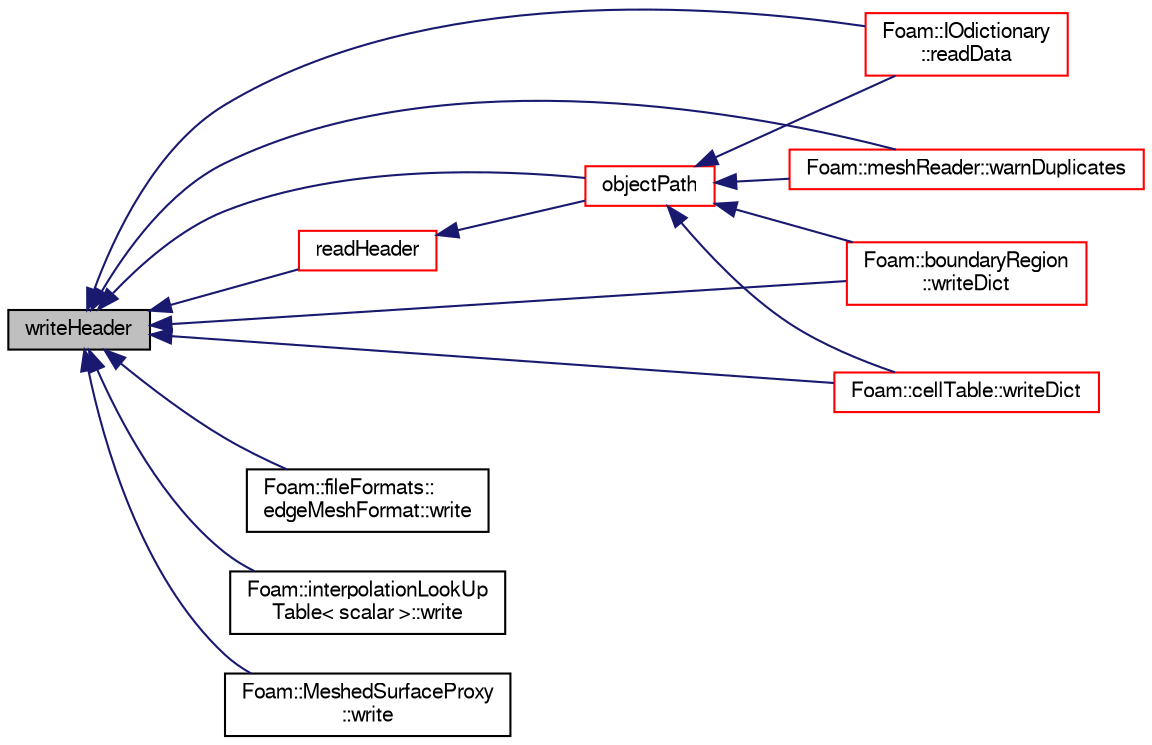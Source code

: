 digraph "writeHeader"
{
  bgcolor="transparent";
  edge [fontname="FreeSans",fontsize="10",labelfontname="FreeSans",labelfontsize="10"];
  node [fontname="FreeSans",fontsize="10",shape=record];
  rankdir="LR";
  Node22510 [label="writeHeader",height=0.2,width=0.4,color="black", fillcolor="grey75", style="filled", fontcolor="black"];
  Node22510 -> Node22511 [dir="back",color="midnightblue",fontsize="10",style="solid",fontname="FreeSans"];
  Node22511 [label="objectPath",height=0.2,width=0.4,color="red",URL="$a26142.html#a3a7ece5c1251c6be1f7812d4dba5fb7a",tooltip="Return complete path + object name. "];
  Node22511 -> Node22565 [dir="back",color="midnightblue",fontsize="10",style="solid",fontname="FreeSans"];
  Node22565 [label="Foam::IOdictionary\l::readData",height=0.2,width=0.4,color="red",URL="$a26158.html#ac3b3d77e7369ae2785973778644137c5",tooltip="ReadData function required for regIOobject read operation. "];
  Node22511 -> Node22634 [dir="back",color="midnightblue",fontsize="10",style="solid",fontname="FreeSans"];
  Node22634 [label="Foam::meshReader::warnDuplicates",height=0.2,width=0.4,color="red",URL="$a21326.html#a2638db035b2a192cbe57e864292f2823",tooltip="Warn about repeated names. "];
  Node22511 -> Node22635 [dir="back",color="midnightblue",fontsize="10",style="solid",fontname="FreeSans"];
  Node22635 [label="Foam::boundaryRegion\l::writeDict",height=0.2,width=0.4,color="red",URL="$a21338.html#a5e0e3f6379801645b054898461a759fb",tooltip="Write constant/boundaryRegion for later reuse. "];
  Node22511 -> Node22642 [dir="back",color="midnightblue",fontsize="10",style="solid",fontname="FreeSans"];
  Node22642 [label="Foam::cellTable::writeDict",height=0.2,width=0.4,color="red",URL="$a21342.html#ac541ca9cdaa39c51c673abb39b0ed033",tooltip="write constant/cellTable for later reuse "];
  Node22510 -> Node22565 [dir="back",color="midnightblue",fontsize="10",style="solid",fontname="FreeSans"];
  Node22510 -> Node22667 [dir="back",color="midnightblue",fontsize="10",style="solid",fontname="FreeSans"];
  Node22667 [label="readHeader",height=0.2,width=0.4,color="red",URL="$a26142.html#acc5353ca76293212d9dba8a82c0d9a44",tooltip="Read header. "];
  Node22667 -> Node22511 [dir="back",color="midnightblue",fontsize="10",style="solid",fontname="FreeSans"];
  Node22510 -> Node22634 [dir="back",color="midnightblue",fontsize="10",style="solid",fontname="FreeSans"];
  Node22510 -> Node22672 [dir="back",color="midnightblue",fontsize="10",style="solid",fontname="FreeSans"];
  Node22672 [label="Foam::fileFormats::\ledgeMeshFormat::write",height=0.2,width=0.4,color="black",URL="$a21758.html#ac93279b51e2eb12dc1a54daf46bbca98",tooltip="Write edgeMesh with a mimicked IOobject header. "];
  Node22510 -> Node22673 [dir="back",color="midnightblue",fontsize="10",style="solid",fontname="FreeSans"];
  Node22673 [label="Foam::interpolationLookUp\lTable\< scalar \>::write",height=0.2,width=0.4,color="black",URL="$a26730.html#ae0b0b4d53d2a9eaa3ec03b4a3f11d87c",tooltip="Write lookup table to filename. "];
  Node22510 -> Node22674 [dir="back",color="midnightblue",fontsize="10",style="solid",fontname="FreeSans"];
  Node22674 [label="Foam::MeshedSurfaceProxy\l::write",height=0.2,width=0.4,color="black",URL="$a29570.html#a03ad3ee4a132dfc225aebe1d58914ad9",tooltip="Write to database. "];
  Node22510 -> Node22635 [dir="back",color="midnightblue",fontsize="10",style="solid",fontname="FreeSans"];
  Node22510 -> Node22642 [dir="back",color="midnightblue",fontsize="10",style="solid",fontname="FreeSans"];
}
